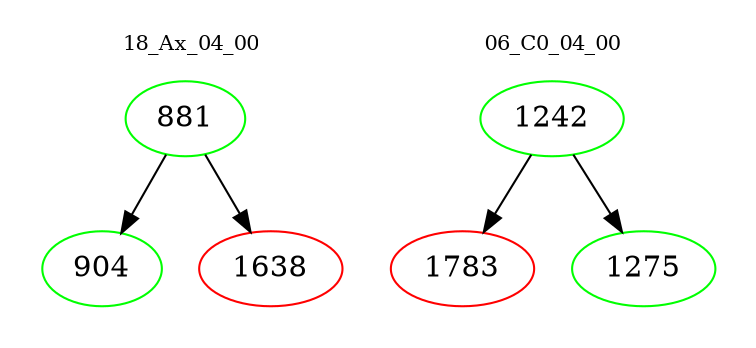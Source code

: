 digraph{
subgraph cluster_0 {
color = white
label = "18_Ax_04_00";
fontsize=10;
T0_881 [label="881", color="green"]
T0_881 -> T0_904 [color="black"]
T0_904 [label="904", color="green"]
T0_881 -> T0_1638 [color="black"]
T0_1638 [label="1638", color="red"]
}
subgraph cluster_1 {
color = white
label = "06_C0_04_00";
fontsize=10;
T1_1242 [label="1242", color="green"]
T1_1242 -> T1_1783 [color="black"]
T1_1783 [label="1783", color="red"]
T1_1242 -> T1_1275 [color="black"]
T1_1275 [label="1275", color="green"]
}
}

